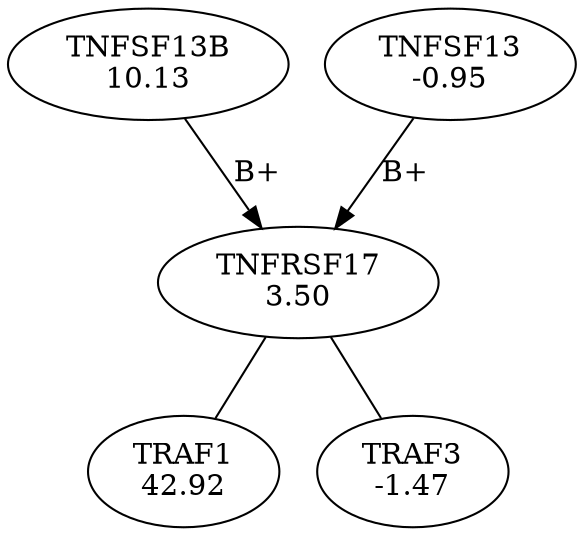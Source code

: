 digraph G {
overlap = scale ;
1066 [label = "TNFRSF17\n3.50" ] ; 
3165 [label = "TNFSF13B\n10.13" ] ; 
10153 [label = "TRAF1\n42.92" ] ; 
7756 [label = "TRAF3\n-1.47" ] ; 
7269 [label = "TNFSF13\n-0.95" ] ; 
1066 -> 7756 [arrowhead = "none" ]
7269 -> 1066 [label = "B+" ]
3165 -> 1066 [label = "B+" ]
1066 -> 10153 [arrowhead = "none" ]
}
